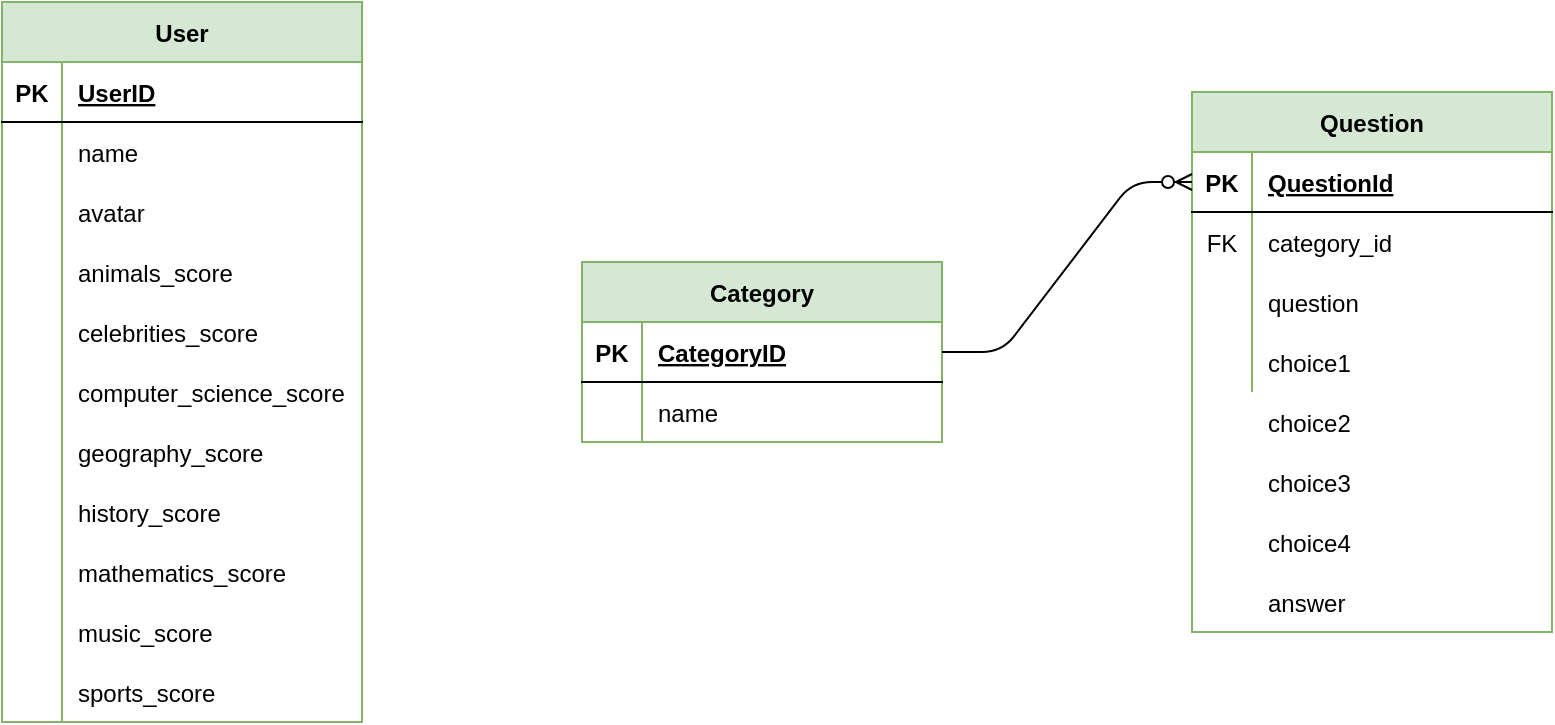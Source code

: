 <mxfile version="13.9.9" type="device"><diagram id="C7KdI0oiCXt0MxiNi3Ii" name="Page-1"><mxGraphModel dx="1113" dy="791" grid="1" gridSize="10" guides="1" tooltips="1" connect="1" arrows="1" fold="1" page="1" pageScale="1" pageWidth="1100" pageHeight="850" math="0" shadow="0"><root><mxCell id="0"/><mxCell id="1" parent="0"/><mxCell id="_FXixjH1NpyDRwnV2unj-14" value="User" style="shape=table;startSize=30;container=1;collapsible=1;childLayout=tableLayout;fixedRows=1;rowLines=0;fontStyle=1;align=center;resizeLast=1;strokeColor=#82b366;fillColor=#d5e8d4;" parent="1" vertex="1"><mxGeometry x="170" y="225" width="180" height="360" as="geometry"/></mxCell><mxCell id="_FXixjH1NpyDRwnV2unj-15" value="" style="shape=partialRectangle;collapsible=0;dropTarget=0;pointerEvents=0;fillColor=none;top=0;left=0;bottom=1;right=0;points=[[0,0.5],[1,0.5]];portConstraint=eastwest;" parent="_FXixjH1NpyDRwnV2unj-14" vertex="1"><mxGeometry y="30" width="180" height="30" as="geometry"/></mxCell><mxCell id="_FXixjH1NpyDRwnV2unj-16" value="PK" style="shape=partialRectangle;connectable=0;fillColor=none;top=0;left=0;bottom=0;right=0;fontStyle=1;overflow=hidden;" parent="_FXixjH1NpyDRwnV2unj-15" vertex="1"><mxGeometry width="30" height="30" as="geometry"/></mxCell><mxCell id="_FXixjH1NpyDRwnV2unj-17" value="UserID" style="shape=partialRectangle;connectable=0;fillColor=none;top=0;left=0;bottom=0;right=0;align=left;spacingLeft=6;fontStyle=5;overflow=hidden;" parent="_FXixjH1NpyDRwnV2unj-15" vertex="1"><mxGeometry x="30" width="150" height="30" as="geometry"/></mxCell><mxCell id="_FXixjH1NpyDRwnV2unj-18" value="" style="shape=partialRectangle;collapsible=0;dropTarget=0;pointerEvents=0;fillColor=none;top=0;left=0;bottom=0;right=0;points=[[0,0.5],[1,0.5]];portConstraint=eastwest;" parent="_FXixjH1NpyDRwnV2unj-14" vertex="1"><mxGeometry y="60" width="180" height="30" as="geometry"/></mxCell><mxCell id="_FXixjH1NpyDRwnV2unj-19" value="" style="shape=partialRectangle;connectable=0;fillColor=none;top=0;left=0;bottom=0;right=0;editable=1;overflow=hidden;" parent="_FXixjH1NpyDRwnV2unj-18" vertex="1"><mxGeometry width="30" height="30" as="geometry"/></mxCell><mxCell id="_FXixjH1NpyDRwnV2unj-20" value="name" style="shape=partialRectangle;connectable=0;fillColor=none;top=0;left=0;bottom=0;right=0;align=left;spacingLeft=6;overflow=hidden;" parent="_FXixjH1NpyDRwnV2unj-18" vertex="1"><mxGeometry x="30" width="150" height="30" as="geometry"/></mxCell><mxCell id="_FXixjH1NpyDRwnV2unj-21" value="" style="shape=partialRectangle;collapsible=0;dropTarget=0;pointerEvents=0;fillColor=none;top=0;left=0;bottom=0;right=0;points=[[0,0.5],[1,0.5]];portConstraint=eastwest;" parent="_FXixjH1NpyDRwnV2unj-14" vertex="1"><mxGeometry y="90" width="180" height="30" as="geometry"/></mxCell><mxCell id="_FXixjH1NpyDRwnV2unj-22" value="" style="shape=partialRectangle;connectable=0;fillColor=none;top=0;left=0;bottom=0;right=0;editable=1;overflow=hidden;" parent="_FXixjH1NpyDRwnV2unj-21" vertex="1"><mxGeometry width="30" height="30" as="geometry"/></mxCell><mxCell id="_FXixjH1NpyDRwnV2unj-23" value="avatar" style="shape=partialRectangle;connectable=0;fillColor=none;top=0;left=0;bottom=0;right=0;align=left;spacingLeft=6;overflow=hidden;" parent="_FXixjH1NpyDRwnV2unj-21" vertex="1"><mxGeometry x="30" width="150" height="30" as="geometry"/></mxCell><mxCell id="k2tgWY-W-6_Xu2S6FyYk-19" value="" style="shape=partialRectangle;collapsible=0;dropTarget=0;pointerEvents=0;fillColor=none;top=0;left=0;bottom=0;right=0;points=[[0,0.5],[1,0.5]];portConstraint=eastwest;" parent="_FXixjH1NpyDRwnV2unj-14" vertex="1"><mxGeometry y="120" width="180" height="30" as="geometry"/></mxCell><mxCell id="k2tgWY-W-6_Xu2S6FyYk-20" value="" style="shape=partialRectangle;connectable=0;fillColor=none;top=0;left=0;bottom=0;right=0;editable=1;overflow=hidden;" parent="k2tgWY-W-6_Xu2S6FyYk-19" vertex="1"><mxGeometry width="30" height="30" as="geometry"/></mxCell><mxCell id="k2tgWY-W-6_Xu2S6FyYk-21" value="animals_score" style="shape=partialRectangle;connectable=0;fillColor=none;top=0;left=0;bottom=0;right=0;align=left;spacingLeft=6;overflow=hidden;" parent="k2tgWY-W-6_Xu2S6FyYk-19" vertex="1"><mxGeometry x="30" width="150" height="30" as="geometry"/></mxCell><mxCell id="29meZ7mA5Z1eruDByqKG-1" value="" style="shape=partialRectangle;collapsible=0;dropTarget=0;pointerEvents=0;fillColor=none;top=0;left=0;bottom=0;right=0;points=[[0,0.5],[1,0.5]];portConstraint=eastwest;" parent="_FXixjH1NpyDRwnV2unj-14" vertex="1"><mxGeometry y="150" width="180" height="30" as="geometry"/></mxCell><mxCell id="29meZ7mA5Z1eruDByqKG-2" value="" style="shape=partialRectangle;connectable=0;fillColor=none;top=0;left=0;bottom=0;right=0;editable=1;overflow=hidden;" parent="29meZ7mA5Z1eruDByqKG-1" vertex="1"><mxGeometry width="30" height="30" as="geometry"/></mxCell><mxCell id="29meZ7mA5Z1eruDByqKG-3" value="celebrities_score" style="shape=partialRectangle;connectable=0;fillColor=none;top=0;left=0;bottom=0;right=0;align=left;spacingLeft=6;overflow=hidden;" parent="29meZ7mA5Z1eruDByqKG-1" vertex="1"><mxGeometry x="30" width="150" height="30" as="geometry"/></mxCell><mxCell id="29meZ7mA5Z1eruDByqKG-4" value="" style="shape=partialRectangle;collapsible=0;dropTarget=0;pointerEvents=0;fillColor=none;top=0;left=0;bottom=0;right=0;points=[[0,0.5],[1,0.5]];portConstraint=eastwest;" parent="_FXixjH1NpyDRwnV2unj-14" vertex="1"><mxGeometry y="180" width="180" height="30" as="geometry"/></mxCell><mxCell id="29meZ7mA5Z1eruDByqKG-5" value="" style="shape=partialRectangle;connectable=0;fillColor=none;top=0;left=0;bottom=0;right=0;editable=1;overflow=hidden;" parent="29meZ7mA5Z1eruDByqKG-4" vertex="1"><mxGeometry width="30" height="30" as="geometry"/></mxCell><mxCell id="29meZ7mA5Z1eruDByqKG-6" value="computer_science_score" style="shape=partialRectangle;connectable=0;fillColor=none;top=0;left=0;bottom=0;right=0;align=left;spacingLeft=6;overflow=hidden;" parent="29meZ7mA5Z1eruDByqKG-4" vertex="1"><mxGeometry x="30" width="150" height="30" as="geometry"/></mxCell><mxCell id="29meZ7mA5Z1eruDByqKG-7" value="" style="shape=partialRectangle;collapsible=0;dropTarget=0;pointerEvents=0;fillColor=none;top=0;left=0;bottom=0;right=0;points=[[0,0.5],[1,0.5]];portConstraint=eastwest;" parent="_FXixjH1NpyDRwnV2unj-14" vertex="1"><mxGeometry y="210" width="180" height="30" as="geometry"/></mxCell><mxCell id="29meZ7mA5Z1eruDByqKG-8" value="" style="shape=partialRectangle;connectable=0;fillColor=none;top=0;left=0;bottom=0;right=0;editable=1;overflow=hidden;" parent="29meZ7mA5Z1eruDByqKG-7" vertex="1"><mxGeometry width="30" height="30" as="geometry"/></mxCell><mxCell id="29meZ7mA5Z1eruDByqKG-9" value="geography_score" style="shape=partialRectangle;connectable=0;fillColor=none;top=0;left=0;bottom=0;right=0;align=left;spacingLeft=6;overflow=hidden;" parent="29meZ7mA5Z1eruDByqKG-7" vertex="1"><mxGeometry x="30" width="150" height="30" as="geometry"/></mxCell><mxCell id="29meZ7mA5Z1eruDByqKG-10" value="" style="shape=partialRectangle;collapsible=0;dropTarget=0;pointerEvents=0;fillColor=none;top=0;left=0;bottom=0;right=0;points=[[0,0.5],[1,0.5]];portConstraint=eastwest;" parent="_FXixjH1NpyDRwnV2unj-14" vertex="1"><mxGeometry y="240" width="180" height="30" as="geometry"/></mxCell><mxCell id="29meZ7mA5Z1eruDByqKG-11" value="" style="shape=partialRectangle;connectable=0;fillColor=none;top=0;left=0;bottom=0;right=0;editable=1;overflow=hidden;" parent="29meZ7mA5Z1eruDByqKG-10" vertex="1"><mxGeometry width="30" height="30" as="geometry"/></mxCell><mxCell id="29meZ7mA5Z1eruDByqKG-12" value="history_score" style="shape=partialRectangle;connectable=0;fillColor=none;top=0;left=0;bottom=0;right=0;align=left;spacingLeft=6;overflow=hidden;" parent="29meZ7mA5Z1eruDByqKG-10" vertex="1"><mxGeometry x="30" width="150" height="30" as="geometry"/></mxCell><mxCell id="29meZ7mA5Z1eruDByqKG-13" value="" style="shape=partialRectangle;collapsible=0;dropTarget=0;pointerEvents=0;fillColor=none;top=0;left=0;bottom=0;right=0;points=[[0,0.5],[1,0.5]];portConstraint=eastwest;" parent="_FXixjH1NpyDRwnV2unj-14" vertex="1"><mxGeometry y="270" width="180" height="30" as="geometry"/></mxCell><mxCell id="29meZ7mA5Z1eruDByqKG-14" value="" style="shape=partialRectangle;connectable=0;fillColor=none;top=0;left=0;bottom=0;right=0;editable=1;overflow=hidden;" parent="29meZ7mA5Z1eruDByqKG-13" vertex="1"><mxGeometry width="30" height="30" as="geometry"/></mxCell><mxCell id="29meZ7mA5Z1eruDByqKG-15" value="mathematics_score" style="shape=partialRectangle;connectable=0;fillColor=none;top=0;left=0;bottom=0;right=0;align=left;spacingLeft=6;overflow=hidden;" parent="29meZ7mA5Z1eruDByqKG-13" vertex="1"><mxGeometry x="30" width="150" height="30" as="geometry"/></mxCell><mxCell id="29meZ7mA5Z1eruDByqKG-16" value="" style="shape=partialRectangle;collapsible=0;dropTarget=0;pointerEvents=0;fillColor=none;top=0;left=0;bottom=0;right=0;points=[[0,0.5],[1,0.5]];portConstraint=eastwest;" parent="_FXixjH1NpyDRwnV2unj-14" vertex="1"><mxGeometry y="300" width="180" height="30" as="geometry"/></mxCell><mxCell id="29meZ7mA5Z1eruDByqKG-17" value="" style="shape=partialRectangle;connectable=0;fillColor=none;top=0;left=0;bottom=0;right=0;editable=1;overflow=hidden;" parent="29meZ7mA5Z1eruDByqKG-16" vertex="1"><mxGeometry width="30" height="30" as="geometry"/></mxCell><mxCell id="29meZ7mA5Z1eruDByqKG-18" value="music_score" style="shape=partialRectangle;connectable=0;fillColor=none;top=0;left=0;bottom=0;right=0;align=left;spacingLeft=6;overflow=hidden;" parent="29meZ7mA5Z1eruDByqKG-16" vertex="1"><mxGeometry x="30" width="150" height="30" as="geometry"/></mxCell><mxCell id="29meZ7mA5Z1eruDByqKG-19" value="" style="shape=partialRectangle;collapsible=0;dropTarget=0;pointerEvents=0;fillColor=none;top=0;left=0;bottom=0;right=0;points=[[0,0.5],[1,0.5]];portConstraint=eastwest;" parent="_FXixjH1NpyDRwnV2unj-14" vertex="1"><mxGeometry y="330" width="180" height="30" as="geometry"/></mxCell><mxCell id="29meZ7mA5Z1eruDByqKG-20" value="" style="shape=partialRectangle;connectable=0;fillColor=none;top=0;left=0;bottom=0;right=0;editable=1;overflow=hidden;" parent="29meZ7mA5Z1eruDByqKG-19" vertex="1"><mxGeometry width="30" height="30" as="geometry"/></mxCell><mxCell id="29meZ7mA5Z1eruDByqKG-21" value="sports_score" style="shape=partialRectangle;connectable=0;fillColor=none;top=0;left=0;bottom=0;right=0;align=left;spacingLeft=6;overflow=hidden;" parent="29meZ7mA5Z1eruDByqKG-19" vertex="1"><mxGeometry x="30" width="150" height="30" as="geometry"/></mxCell><mxCell id="_FXixjH1NpyDRwnV2unj-27" value="Category" style="shape=table;startSize=30;container=1;collapsible=1;childLayout=tableLayout;fixedRows=1;rowLines=0;fontStyle=1;align=center;resizeLast=1;strokeColor=#82b366;fillColor=#d5e8d4;" parent="1" vertex="1"><mxGeometry x="460" y="355" width="180" height="90" as="geometry"/></mxCell><mxCell id="_FXixjH1NpyDRwnV2unj-28" value="" style="shape=partialRectangle;collapsible=0;dropTarget=0;pointerEvents=0;fillColor=none;top=0;left=0;bottom=1;right=0;points=[[0,0.5],[1,0.5]];portConstraint=eastwest;" parent="_FXixjH1NpyDRwnV2unj-27" vertex="1"><mxGeometry y="30" width="180" height="30" as="geometry"/></mxCell><mxCell id="_FXixjH1NpyDRwnV2unj-29" value="PK" style="shape=partialRectangle;connectable=0;fillColor=none;top=0;left=0;bottom=0;right=0;fontStyle=1;overflow=hidden;" parent="_FXixjH1NpyDRwnV2unj-28" vertex="1"><mxGeometry width="30" height="30" as="geometry"/></mxCell><mxCell id="_FXixjH1NpyDRwnV2unj-30" value="CategoryID" style="shape=partialRectangle;connectable=0;fillColor=none;top=0;left=0;bottom=0;right=0;align=left;spacingLeft=6;fontStyle=5;overflow=hidden;" parent="_FXixjH1NpyDRwnV2unj-28" vertex="1"><mxGeometry x="30" width="150" height="30" as="geometry"/></mxCell><mxCell id="_FXixjH1NpyDRwnV2unj-31" value="" style="shape=partialRectangle;collapsible=0;dropTarget=0;pointerEvents=0;fillColor=none;top=0;left=0;bottom=0;right=0;points=[[0,0.5],[1,0.5]];portConstraint=eastwest;" parent="_FXixjH1NpyDRwnV2unj-27" vertex="1"><mxGeometry y="60" width="180" height="30" as="geometry"/></mxCell><mxCell id="_FXixjH1NpyDRwnV2unj-32" value="" style="shape=partialRectangle;connectable=0;fillColor=none;top=0;left=0;bottom=0;right=0;editable=1;overflow=hidden;" parent="_FXixjH1NpyDRwnV2unj-31" vertex="1"><mxGeometry width="30" height="30" as="geometry"/></mxCell><mxCell id="_FXixjH1NpyDRwnV2unj-33" value="name" style="shape=partialRectangle;connectable=0;fillColor=none;top=0;left=0;bottom=0;right=0;align=left;spacingLeft=6;overflow=hidden;" parent="_FXixjH1NpyDRwnV2unj-31" vertex="1"><mxGeometry x="30" width="150" height="30" as="geometry"/></mxCell><mxCell id="k2tgWY-W-6_Xu2S6FyYk-1" value="Question" style="shape=table;startSize=30;container=1;collapsible=1;childLayout=tableLayout;fixedRows=1;rowLines=0;fontStyle=1;align=center;resizeLast=1;strokeColor=#82b366;fillColor=#d5e8d4;" parent="1" vertex="1"><mxGeometry x="765" y="270" width="180" height="270" as="geometry"/></mxCell><mxCell id="k2tgWY-W-6_Xu2S6FyYk-2" value="" style="shape=partialRectangle;collapsible=0;dropTarget=0;pointerEvents=0;fillColor=none;top=0;left=0;bottom=1;right=0;points=[[0,0.5],[1,0.5]];portConstraint=eastwest;" parent="k2tgWY-W-6_Xu2S6FyYk-1" vertex="1"><mxGeometry y="30" width="180" height="30" as="geometry"/></mxCell><mxCell id="k2tgWY-W-6_Xu2S6FyYk-3" value="PK" style="shape=partialRectangle;connectable=0;fillColor=none;top=0;left=0;bottom=0;right=0;fontStyle=1;overflow=hidden;" parent="k2tgWY-W-6_Xu2S6FyYk-2" vertex="1"><mxGeometry width="30" height="30" as="geometry"/></mxCell><mxCell id="k2tgWY-W-6_Xu2S6FyYk-4" value="QuestionId" style="shape=partialRectangle;connectable=0;fillColor=none;top=0;left=0;bottom=0;right=0;align=left;spacingLeft=6;fontStyle=5;overflow=hidden;" parent="k2tgWY-W-6_Xu2S6FyYk-2" vertex="1"><mxGeometry x="30" width="150" height="30" as="geometry"/></mxCell><mxCell id="k2tgWY-W-6_Xu2S6FyYk-5" value="" style="shape=partialRectangle;collapsible=0;dropTarget=0;pointerEvents=0;fillColor=none;top=0;left=0;bottom=0;right=0;points=[[0,0.5],[1,0.5]];portConstraint=eastwest;" parent="k2tgWY-W-6_Xu2S6FyYk-1" vertex="1"><mxGeometry y="60" width="180" height="30" as="geometry"/></mxCell><mxCell id="k2tgWY-W-6_Xu2S6FyYk-6" value="FK" style="shape=partialRectangle;connectable=0;fillColor=none;top=0;left=0;bottom=0;right=0;editable=1;overflow=hidden;" parent="k2tgWY-W-6_Xu2S6FyYk-5" vertex="1"><mxGeometry width="30" height="30" as="geometry"/></mxCell><mxCell id="k2tgWY-W-6_Xu2S6FyYk-7" value="category_id" style="shape=partialRectangle;connectable=0;fillColor=none;top=0;left=0;bottom=0;right=0;align=left;spacingLeft=6;overflow=hidden;" parent="k2tgWY-W-6_Xu2S6FyYk-5" vertex="1"><mxGeometry x="30" width="150" height="30" as="geometry"/></mxCell><mxCell id="k2tgWY-W-6_Xu2S6FyYk-8" value="" style="shape=partialRectangle;collapsible=0;dropTarget=0;pointerEvents=0;fillColor=none;top=0;left=0;bottom=0;right=0;points=[[0,0.5],[1,0.5]];portConstraint=eastwest;" parent="k2tgWY-W-6_Xu2S6FyYk-1" vertex="1"><mxGeometry y="90" width="180" height="30" as="geometry"/></mxCell><mxCell id="k2tgWY-W-6_Xu2S6FyYk-9" value="" style="shape=partialRectangle;connectable=0;fillColor=none;top=0;left=0;bottom=0;right=0;editable=1;overflow=hidden;" parent="k2tgWY-W-6_Xu2S6FyYk-8" vertex="1"><mxGeometry width="30" height="30" as="geometry"/></mxCell><mxCell id="k2tgWY-W-6_Xu2S6FyYk-10" value="question" style="shape=partialRectangle;connectable=0;fillColor=none;top=0;left=0;bottom=0;right=0;align=left;spacingLeft=6;overflow=hidden;" parent="k2tgWY-W-6_Xu2S6FyYk-8" vertex="1"><mxGeometry x="30" width="150" height="30" as="geometry"/></mxCell><mxCell id="k2tgWY-W-6_Xu2S6FyYk-11" value="" style="shape=partialRectangle;collapsible=0;dropTarget=0;pointerEvents=0;fillColor=none;top=0;left=0;bottom=0;right=0;points=[[0,0.5],[1,0.5]];portConstraint=eastwest;" parent="k2tgWY-W-6_Xu2S6FyYk-1" vertex="1"><mxGeometry y="120" width="180" height="30" as="geometry"/></mxCell><mxCell id="k2tgWY-W-6_Xu2S6FyYk-12" value="" style="shape=partialRectangle;connectable=0;fillColor=none;top=0;left=0;bottom=0;right=0;editable=1;overflow=hidden;" parent="k2tgWY-W-6_Xu2S6FyYk-11" vertex="1"><mxGeometry width="30" height="30" as="geometry"/></mxCell><mxCell id="k2tgWY-W-6_Xu2S6FyYk-13" value="choice1" style="shape=partialRectangle;connectable=0;fillColor=none;top=0;left=0;bottom=0;right=0;align=left;spacingLeft=6;overflow=hidden;" parent="k2tgWY-W-6_Xu2S6FyYk-11" vertex="1"><mxGeometry x="30" width="150" height="30" as="geometry"/></mxCell><mxCell id="k2tgWY-W-6_Xu2S6FyYk-14" value="choice2" style="shape=partialRectangle;connectable=0;fillColor=none;top=0;left=0;bottom=0;right=0;align=left;spacingLeft=6;overflow=hidden;" parent="1" vertex="1"><mxGeometry x="795" y="420" width="150" height="30" as="geometry"/></mxCell><mxCell id="k2tgWY-W-6_Xu2S6FyYk-15" value="choice3" style="shape=partialRectangle;connectable=0;fillColor=none;top=0;left=0;bottom=0;right=0;align=left;spacingLeft=6;overflow=hidden;" parent="1" vertex="1"><mxGeometry x="795" y="450" width="150" height="30" as="geometry"/></mxCell><mxCell id="k2tgWY-W-6_Xu2S6FyYk-16" value="choice4" style="shape=partialRectangle;connectable=0;fillColor=none;top=0;left=0;bottom=0;right=0;align=left;spacingLeft=6;overflow=hidden;" parent="1" vertex="1"><mxGeometry x="795" y="480" width="150" height="30" as="geometry"/></mxCell><mxCell id="k2tgWY-W-6_Xu2S6FyYk-17" value="answer" style="shape=partialRectangle;connectable=0;fillColor=none;top=0;left=0;bottom=0;right=0;align=left;spacingLeft=6;overflow=hidden;" parent="1" vertex="1"><mxGeometry x="795" y="510" width="150" height="30" as="geometry"/></mxCell><mxCell id="k2tgWY-W-6_Xu2S6FyYk-18" value="" style="edgeStyle=entityRelationEdgeStyle;fontSize=12;html=1;endArrow=ERzeroToMany;endFill=1;exitX=1;exitY=0.5;exitDx=0;exitDy=0;entryX=0;entryY=0.5;entryDx=0;entryDy=0;" parent="1" source="_FXixjH1NpyDRwnV2unj-28" target="k2tgWY-W-6_Xu2S6FyYk-2" edge="1"><mxGeometry width="100" height="100" relative="1" as="geometry"><mxPoint x="725" y="395" as="sourcePoint"/><mxPoint x="845" y="485" as="targetPoint"/></mxGeometry></mxCell></root></mxGraphModel></diagram></mxfile>